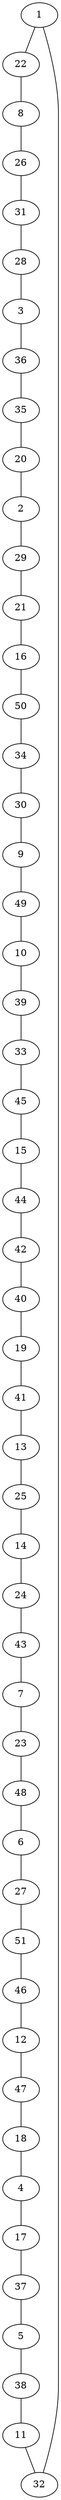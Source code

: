 graph tsp {
	1 [pos="37,52!"]
	2 [pos="49,49!"]
	3 [pos="52,64!"]
	4 [pos="20,26!"]
	5 [pos="40,30!"]
	6 [pos="21,47!"]
	7 [pos="17,63!"]
	8 [pos="31,62!"]
	9 [pos="52,33!"]
	10 [pos="51,21!"]
	11 [pos="42,41!"]
	12 [pos="31,32!"]
	13 [pos="5,25!"]
	14 [pos="12,42!"]
	15 [pos="36,16!"]
	16 [pos="52,41!"]
	17 [pos="27,23!"]
	18 [pos="17,33!"]
	19 [pos="13,13!"]
	20 [pos="57,58!"]
	21 [pos="62,42!"]
	22 [pos="42,57!"]
	23 [pos="16,57!"]
	24 [pos="8,52!"]
	25 [pos="7,38!"]
	26 [pos="27,68!"]
	27 [pos="30,48!"]
	28 [pos="43,67!"]
	29 [pos="58,48!"]
	30 [pos="58,27!"]
	31 [pos="37,69!"]
	32 [pos="38,46!"]
	33 [pos="46,10!"]
	34 [pos="61,33!"]
	35 [pos="62,63!"]
	36 [pos="63,69!"]
	37 [pos="32,22!"]
	38 [pos="45,35!"]
	39 [pos="59,15!"]
	40 [pos="5,6!"]
	41 [pos="10,17!"]
	42 [pos="21,10!"]
	43 [pos="5,64!"]
	44 [pos="30,15!"]
	45 [pos="39,10!"]
	46 [pos="32,39!"]
	47 [pos="25,32!"]
	48 [pos="25,55!"]
	49 [pos="48,28!"]
	50 [pos="56,37!"]
	1 -- 22
	22 -- 8
	8 -- 26
	26 -- 31
	31 -- 28
	28 -- 3
	3 -- 36
	36 -- 35
	35 -- 20
	20 -- 2
	2 -- 29
	29 -- 21
	21 -- 16
	16 -- 50
	50 -- 34
	34 -- 30
	30 -- 9
	9 -- 49
	49 -- 10
	10 -- 39
	39 -- 33
	33 -- 45
	45 -- 15
	15 -- 44
	44 -- 42
	42 -- 40
	40 -- 19
	19 -- 41
	41 -- 13
	13 -- 25
	25 -- 14
	14 -- 24
	24 -- 43
	43 -- 7
	7 -- 23
	23 -- 48
	48 -- 6
	6 -- 27
	27 -- 51
	51 -- 46
	46 -- 12
	12 -- 47
	47 -- 18
	18 -- 4
	4 -- 17
	17 -- 37
	37 -- 5
	5 -- 38
	38 -- 11
	11 -- 32
	32 -- 1
}
